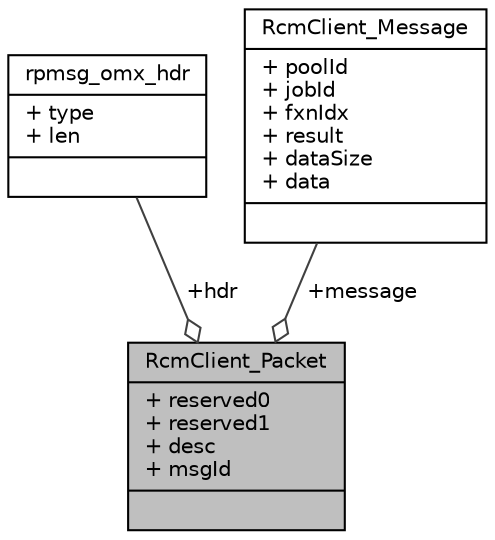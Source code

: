 digraph "RcmClient_Packet"
{
  edge [fontname="Helvetica",fontsize="10",labelfontname="Helvetica",labelfontsize="10"];
  node [fontname="Helvetica",fontsize="10",shape=record];
  Node1 [label="{RcmClient_Packet\n|+ reserved0\l+ reserved1\l+ desc\l+ msgId\l|}",height=0.2,width=0.4,color="black", fillcolor="grey75", style="filled", fontcolor="black"];
  Node2 -> Node1 [color="grey25",fontsize="10",style="solid",label=" +hdr" ,arrowhead="odiamond",fontname="Helvetica"];
  Node2 [label="{rpmsg_omx_hdr\n|+ type\l+ len\l|}",height=0.2,width=0.4,color="black", fillcolor="white", style="filled",URL="$structrpmsg__omx__hdr.html"];
  Node3 -> Node1 [color="grey25",fontsize="10",style="solid",label=" +message" ,arrowhead="odiamond",fontname="Helvetica"];
  Node3 [label="{RcmClient_Message\n|+ poolId\l+ jobId\l+ fxnIdx\l+ result\l+ dataSize\l+ data\l|}",height=0.2,width=0.4,color="black", fillcolor="white", style="filled",URL="$struct_rcm_client___message.html",tooltip="Remote Command Message structure. "];
}

